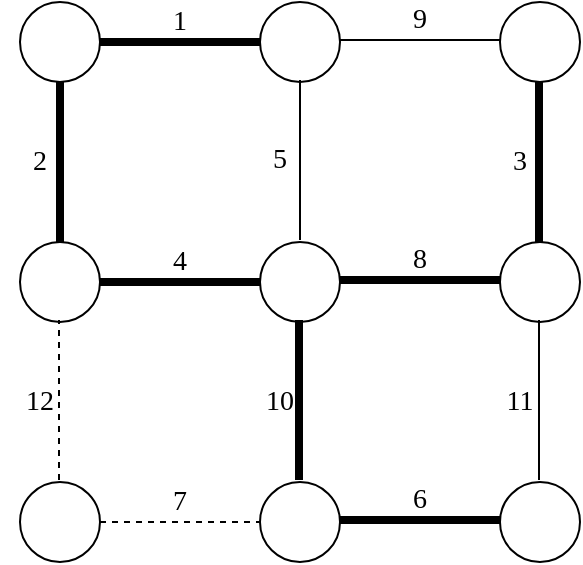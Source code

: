 <mxfile version="13.4.4" type="device"><diagram id="jyq_wcjJXAYkktYyEcSe" name="Page-1"><mxGraphModel dx="1092" dy="816" grid="1" gridSize="10" guides="1" tooltips="1" connect="1" arrows="1" fold="1" page="1" pageScale="1" pageWidth="850" pageHeight="1100" math="0" shadow="0"><root><mxCell id="0"/><mxCell id="1" parent="0"/><mxCell id="CAmT5Isu5UfrCfacod3J-1" value="" style="ellipse;whiteSpace=wrap;html=1;aspect=fixed;" parent="1" vertex="1"><mxGeometry x="40" y="40" width="40" height="40" as="geometry"/></mxCell><mxCell id="CAmT5Isu5UfrCfacod3J-2" value="" style="ellipse;whiteSpace=wrap;html=1;aspect=fixed;" parent="1" vertex="1"><mxGeometry x="160" y="40" width="40" height="40" as="geometry"/></mxCell><mxCell id="CAmT5Isu5UfrCfacod3J-3" value="" style="ellipse;whiteSpace=wrap;html=1;aspect=fixed;" parent="1" vertex="1"><mxGeometry x="280" y="40" width="40" height="40" as="geometry"/></mxCell><mxCell id="CAmT5Isu5UfrCfacod3J-4" value="" style="ellipse;whiteSpace=wrap;html=1;aspect=fixed;" parent="1" vertex="1"><mxGeometry x="280" y="160" width="40" height="40" as="geometry"/></mxCell><mxCell id="CAmT5Isu5UfrCfacod3J-5" value="" style="ellipse;whiteSpace=wrap;html=1;aspect=fixed;" parent="1" vertex="1"><mxGeometry x="160" y="160" width="40" height="40" as="geometry"/></mxCell><mxCell id="CAmT5Isu5UfrCfacod3J-6" value="" style="ellipse;whiteSpace=wrap;html=1;aspect=fixed;" parent="1" vertex="1"><mxGeometry x="40" y="160" width="40" height="40" as="geometry"/></mxCell><mxCell id="CAmT5Isu5UfrCfacod3J-7" value="" style="ellipse;whiteSpace=wrap;html=1;aspect=fixed;" parent="1" vertex="1"><mxGeometry x="280" y="280" width="40" height="40" as="geometry"/></mxCell><mxCell id="CAmT5Isu5UfrCfacod3J-8" value="" style="ellipse;whiteSpace=wrap;html=1;aspect=fixed;" parent="1" vertex="1"><mxGeometry x="160" y="280" width="40" height="40" as="geometry"/></mxCell><mxCell id="CAmT5Isu5UfrCfacod3J-9" value="" style="ellipse;whiteSpace=wrap;html=1;aspect=fixed;" parent="1" vertex="1"><mxGeometry x="40" y="280" width="40" height="40" as="geometry"/></mxCell><mxCell id="CAmT5Isu5UfrCfacod3J-10" value="" style="endArrow=none;html=1;exitX=1;exitY=0.5;exitDx=0;exitDy=0;entryX=0;entryY=0.5;entryDx=0;entryDy=0;verticalAlign=bottom;strokeWidth=4;" parent="1" source="CAmT5Isu5UfrCfacod3J-1" target="CAmT5Isu5UfrCfacod3J-2" edge="1"><mxGeometry width="50" height="50" relative="1" as="geometry"><mxPoint x="100" y="80" as="sourcePoint"/><mxPoint x="150" y="30" as="targetPoint"/></mxGeometry></mxCell><mxCell id="CAmT5Isu5UfrCfacod3J-14" value="" style="endArrow=none;html=1;entryX=0.5;entryY=1;entryDx=0;entryDy=0;exitX=0.5;exitY=0;exitDx=0;exitDy=0;fontFamily=cm;fontSize=14;labelPosition=left;verticalLabelPosition=middle;align=right;verticalAlign=middle;spacingLeft=5;strokeWidth=4;" parent="1" source="CAmT5Isu5UfrCfacod3J-6" target="CAmT5Isu5UfrCfacod3J-1" edge="1"><mxGeometry width="50" height="50" relative="1" as="geometry"><mxPoint x="40" y="390" as="sourcePoint"/><mxPoint x="90" y="340" as="targetPoint"/></mxGeometry></mxCell><mxCell id="CAmT5Isu5UfrCfacod3J-16" value="1" style="text;html=1;strokeColor=none;fillColor=none;align=center;verticalAlign=middle;whiteSpace=wrap;rounded=0;fontFamily=cm;fontSize=14;" parent="1" vertex="1"><mxGeometry x="100" y="40" width="40" height="20" as="geometry"/></mxCell><mxCell id="CAmT5Isu5UfrCfacod3J-17" value="2" style="text;html=1;strokeColor=none;fillColor=none;align=center;verticalAlign=middle;whiteSpace=wrap;rounded=0;fontFamily=cm;fontSize=14;" parent="1" vertex="1"><mxGeometry x="30" y="110" width="40" height="20" as="geometry"/></mxCell><mxCell id="CAmT5Isu5UfrCfacod3J-23" value="" style="endArrow=none;html=1;exitX=1;exitY=0.5;exitDx=0;exitDy=0;entryX=0;entryY=0.5;entryDx=0;entryDy=0;verticalAlign=bottom;strokeWidth=4;" parent="1" edge="1"><mxGeometry width="50" height="50" relative="1" as="geometry"><mxPoint x="80" y="180" as="sourcePoint"/><mxPoint x="160" y="180" as="targetPoint"/></mxGeometry></mxCell><mxCell id="CAmT5Isu5UfrCfacod3J-24" value="4" style="text;html=1;strokeColor=none;fillColor=none;align=center;verticalAlign=middle;whiteSpace=wrap;rounded=0;fontFamily=cm;fontSize=14;" parent="1" vertex="1"><mxGeometry x="100" y="160" width="40" height="20" as="geometry"/></mxCell><mxCell id="CAmT5Isu5UfrCfacod3J-25" value="" style="endArrow=none;html=1;exitX=1;exitY=0.5;exitDx=0;exitDy=0;entryX=0;entryY=0.5;entryDx=0;entryDy=0;verticalAlign=bottom;dashed=1;" parent="1" edge="1"><mxGeometry width="50" height="50" relative="1" as="geometry"><mxPoint x="80" y="300" as="sourcePoint"/><mxPoint x="160" y="300" as="targetPoint"/></mxGeometry></mxCell><mxCell id="CAmT5Isu5UfrCfacod3J-26" value="7" style="text;html=1;strokeColor=none;fillColor=none;align=center;verticalAlign=middle;whiteSpace=wrap;rounded=0;fontFamily=cm;fontSize=14;" parent="1" vertex="1"><mxGeometry x="100" y="280" width="40" height="20" as="geometry"/></mxCell><mxCell id="CAmT5Isu5UfrCfacod3J-27" value="" style="endArrow=none;html=1;exitX=1;exitY=0.5;exitDx=0;exitDy=0;entryX=0;entryY=0.5;entryDx=0;entryDy=0;verticalAlign=bottom;" parent="1" edge="1"><mxGeometry width="50" height="50" relative="1" as="geometry"><mxPoint x="200" y="59" as="sourcePoint"/><mxPoint x="280" y="59" as="targetPoint"/></mxGeometry></mxCell><mxCell id="CAmT5Isu5UfrCfacod3J-28" value="9" style="text;html=1;strokeColor=none;fillColor=none;align=center;verticalAlign=middle;whiteSpace=wrap;rounded=0;fontFamily=cm;fontSize=14;" parent="1" vertex="1"><mxGeometry x="220" y="39" width="40" height="20" as="geometry"/></mxCell><mxCell id="CAmT5Isu5UfrCfacod3J-29" value="" style="endArrow=none;html=1;exitX=1;exitY=0.5;exitDx=0;exitDy=0;entryX=0;entryY=0.5;entryDx=0;entryDy=0;verticalAlign=bottom;strokeWidth=4;" parent="1" edge="1"><mxGeometry width="50" height="50" relative="1" as="geometry"><mxPoint x="200" y="179" as="sourcePoint"/><mxPoint x="280" y="179" as="targetPoint"/></mxGeometry></mxCell><mxCell id="CAmT5Isu5UfrCfacod3J-30" value="8" style="text;html=1;strokeColor=none;fillColor=none;align=center;verticalAlign=middle;whiteSpace=wrap;rounded=0;fontFamily=cm;fontSize=14;" parent="1" vertex="1"><mxGeometry x="220" y="159" width="40" height="20" as="geometry"/></mxCell><mxCell id="CAmT5Isu5UfrCfacod3J-31" value="" style="endArrow=none;html=1;exitX=1;exitY=0.5;exitDx=0;exitDy=0;entryX=0;entryY=0.5;entryDx=0;entryDy=0;verticalAlign=bottom;strokeWidth=4;" parent="1" edge="1"><mxGeometry width="50" height="50" relative="1" as="geometry"><mxPoint x="200" y="299" as="sourcePoint"/><mxPoint x="280" y="299" as="targetPoint"/></mxGeometry></mxCell><mxCell id="CAmT5Isu5UfrCfacod3J-32" value="6" style="text;html=1;strokeColor=none;fillColor=none;align=center;verticalAlign=middle;whiteSpace=wrap;rounded=0;fontFamily=cm;fontSize=14;" parent="1" vertex="1"><mxGeometry x="220" y="279" width="40" height="20" as="geometry"/></mxCell><mxCell id="CAmT5Isu5UfrCfacod3J-33" value="" style="endArrow=none;html=1;entryX=0.5;entryY=1;entryDx=0;entryDy=0;exitX=0.5;exitY=0;exitDx=0;exitDy=0;fontFamily=cm;fontSize=14;labelPosition=left;verticalLabelPosition=middle;align=right;verticalAlign=middle;spacingLeft=5;" parent="1" edge="1"><mxGeometry width="50" height="50" relative="1" as="geometry"><mxPoint x="180" y="159" as="sourcePoint"/><mxPoint x="180" y="79" as="targetPoint"/></mxGeometry></mxCell><mxCell id="CAmT5Isu5UfrCfacod3J-34" value="5" style="text;html=1;strokeColor=none;fillColor=none;align=center;verticalAlign=middle;whiteSpace=wrap;rounded=0;fontFamily=cm;fontSize=14;" parent="1" vertex="1"><mxGeometry x="150" y="109" width="40" height="20" as="geometry"/></mxCell><mxCell id="CAmT5Isu5UfrCfacod3J-37" value="" style="endArrow=none;html=1;entryX=0.5;entryY=1;entryDx=0;entryDy=0;exitX=0.5;exitY=0;exitDx=0;exitDy=0;fontFamily=cm;fontSize=14;labelPosition=left;verticalLabelPosition=middle;align=right;verticalAlign=middle;spacingLeft=5;strokeWidth=4;" parent="1" edge="1"><mxGeometry width="50" height="50" relative="1" as="geometry"><mxPoint x="299.5" y="160" as="sourcePoint"/><mxPoint x="299.5" y="80" as="targetPoint"/></mxGeometry></mxCell><mxCell id="CAmT5Isu5UfrCfacod3J-38" value="3" style="text;html=1;strokeColor=none;fillColor=none;align=center;verticalAlign=middle;whiteSpace=wrap;rounded=0;fontFamily=cm;fontSize=14;" parent="1" vertex="1"><mxGeometry x="270" y="110" width="40" height="20" as="geometry"/></mxCell><mxCell id="CAmT5Isu5UfrCfacod3J-39" value="" style="endArrow=none;html=1;entryX=0.5;entryY=1;entryDx=0;entryDy=0;exitX=0.5;exitY=0;exitDx=0;exitDy=0;fontFamily=cm;fontSize=14;labelPosition=left;verticalLabelPosition=middle;align=right;verticalAlign=middle;spacingLeft=5;dashed=1;" parent="1" edge="1"><mxGeometry width="50" height="50" relative="1" as="geometry"><mxPoint x="59.5" y="279" as="sourcePoint"/><mxPoint x="59.5" y="199" as="targetPoint"/></mxGeometry></mxCell><mxCell id="CAmT5Isu5UfrCfacod3J-40" value="12" style="text;html=1;strokeColor=none;fillColor=none;align=center;verticalAlign=middle;whiteSpace=wrap;rounded=0;fontFamily=cm;fontSize=14;" parent="1" vertex="1"><mxGeometry x="30" y="230" width="40" height="20" as="geometry"/></mxCell><mxCell id="CAmT5Isu5UfrCfacod3J-41" value="" style="endArrow=none;html=1;entryX=0.5;entryY=1;entryDx=0;entryDy=0;exitX=0.5;exitY=0;exitDx=0;exitDy=0;fontFamily=cm;fontSize=14;labelPosition=left;verticalLabelPosition=middle;align=right;verticalAlign=middle;spacingLeft=5;strokeWidth=4;" parent="1" edge="1"><mxGeometry width="50" height="50" relative="1" as="geometry"><mxPoint x="179.5" y="279" as="sourcePoint"/><mxPoint x="179.5" y="199" as="targetPoint"/></mxGeometry></mxCell><mxCell id="CAmT5Isu5UfrCfacod3J-42" value="" style="endArrow=none;html=1;entryX=0.5;entryY=1;entryDx=0;entryDy=0;exitX=0.5;exitY=0;exitDx=0;exitDy=0;fontFamily=cm;fontSize=14;labelPosition=left;verticalLabelPosition=middle;align=right;verticalAlign=middle;spacingLeft=5;" parent="1" edge="1"><mxGeometry width="50" height="50" relative="1" as="geometry"><mxPoint x="299.5" y="279" as="sourcePoint"/><mxPoint x="299.5" y="199" as="targetPoint"/></mxGeometry></mxCell><mxCell id="CAmT5Isu5UfrCfacod3J-43" value="10" style="text;html=1;strokeColor=none;fillColor=none;align=center;verticalAlign=middle;whiteSpace=wrap;rounded=0;fontFamily=cm;fontSize=14;" parent="1" vertex="1"><mxGeometry x="150" y="230" width="40" height="20" as="geometry"/></mxCell><mxCell id="CAmT5Isu5UfrCfacod3J-44" value="11" style="text;html=1;strokeColor=none;fillColor=none;align=center;verticalAlign=middle;whiteSpace=wrap;rounded=0;fontFamily=cm;fontSize=14;" parent="1" vertex="1"><mxGeometry x="270" y="230" width="40" height="20" as="geometry"/></mxCell></root></mxGraphModel></diagram></mxfile>